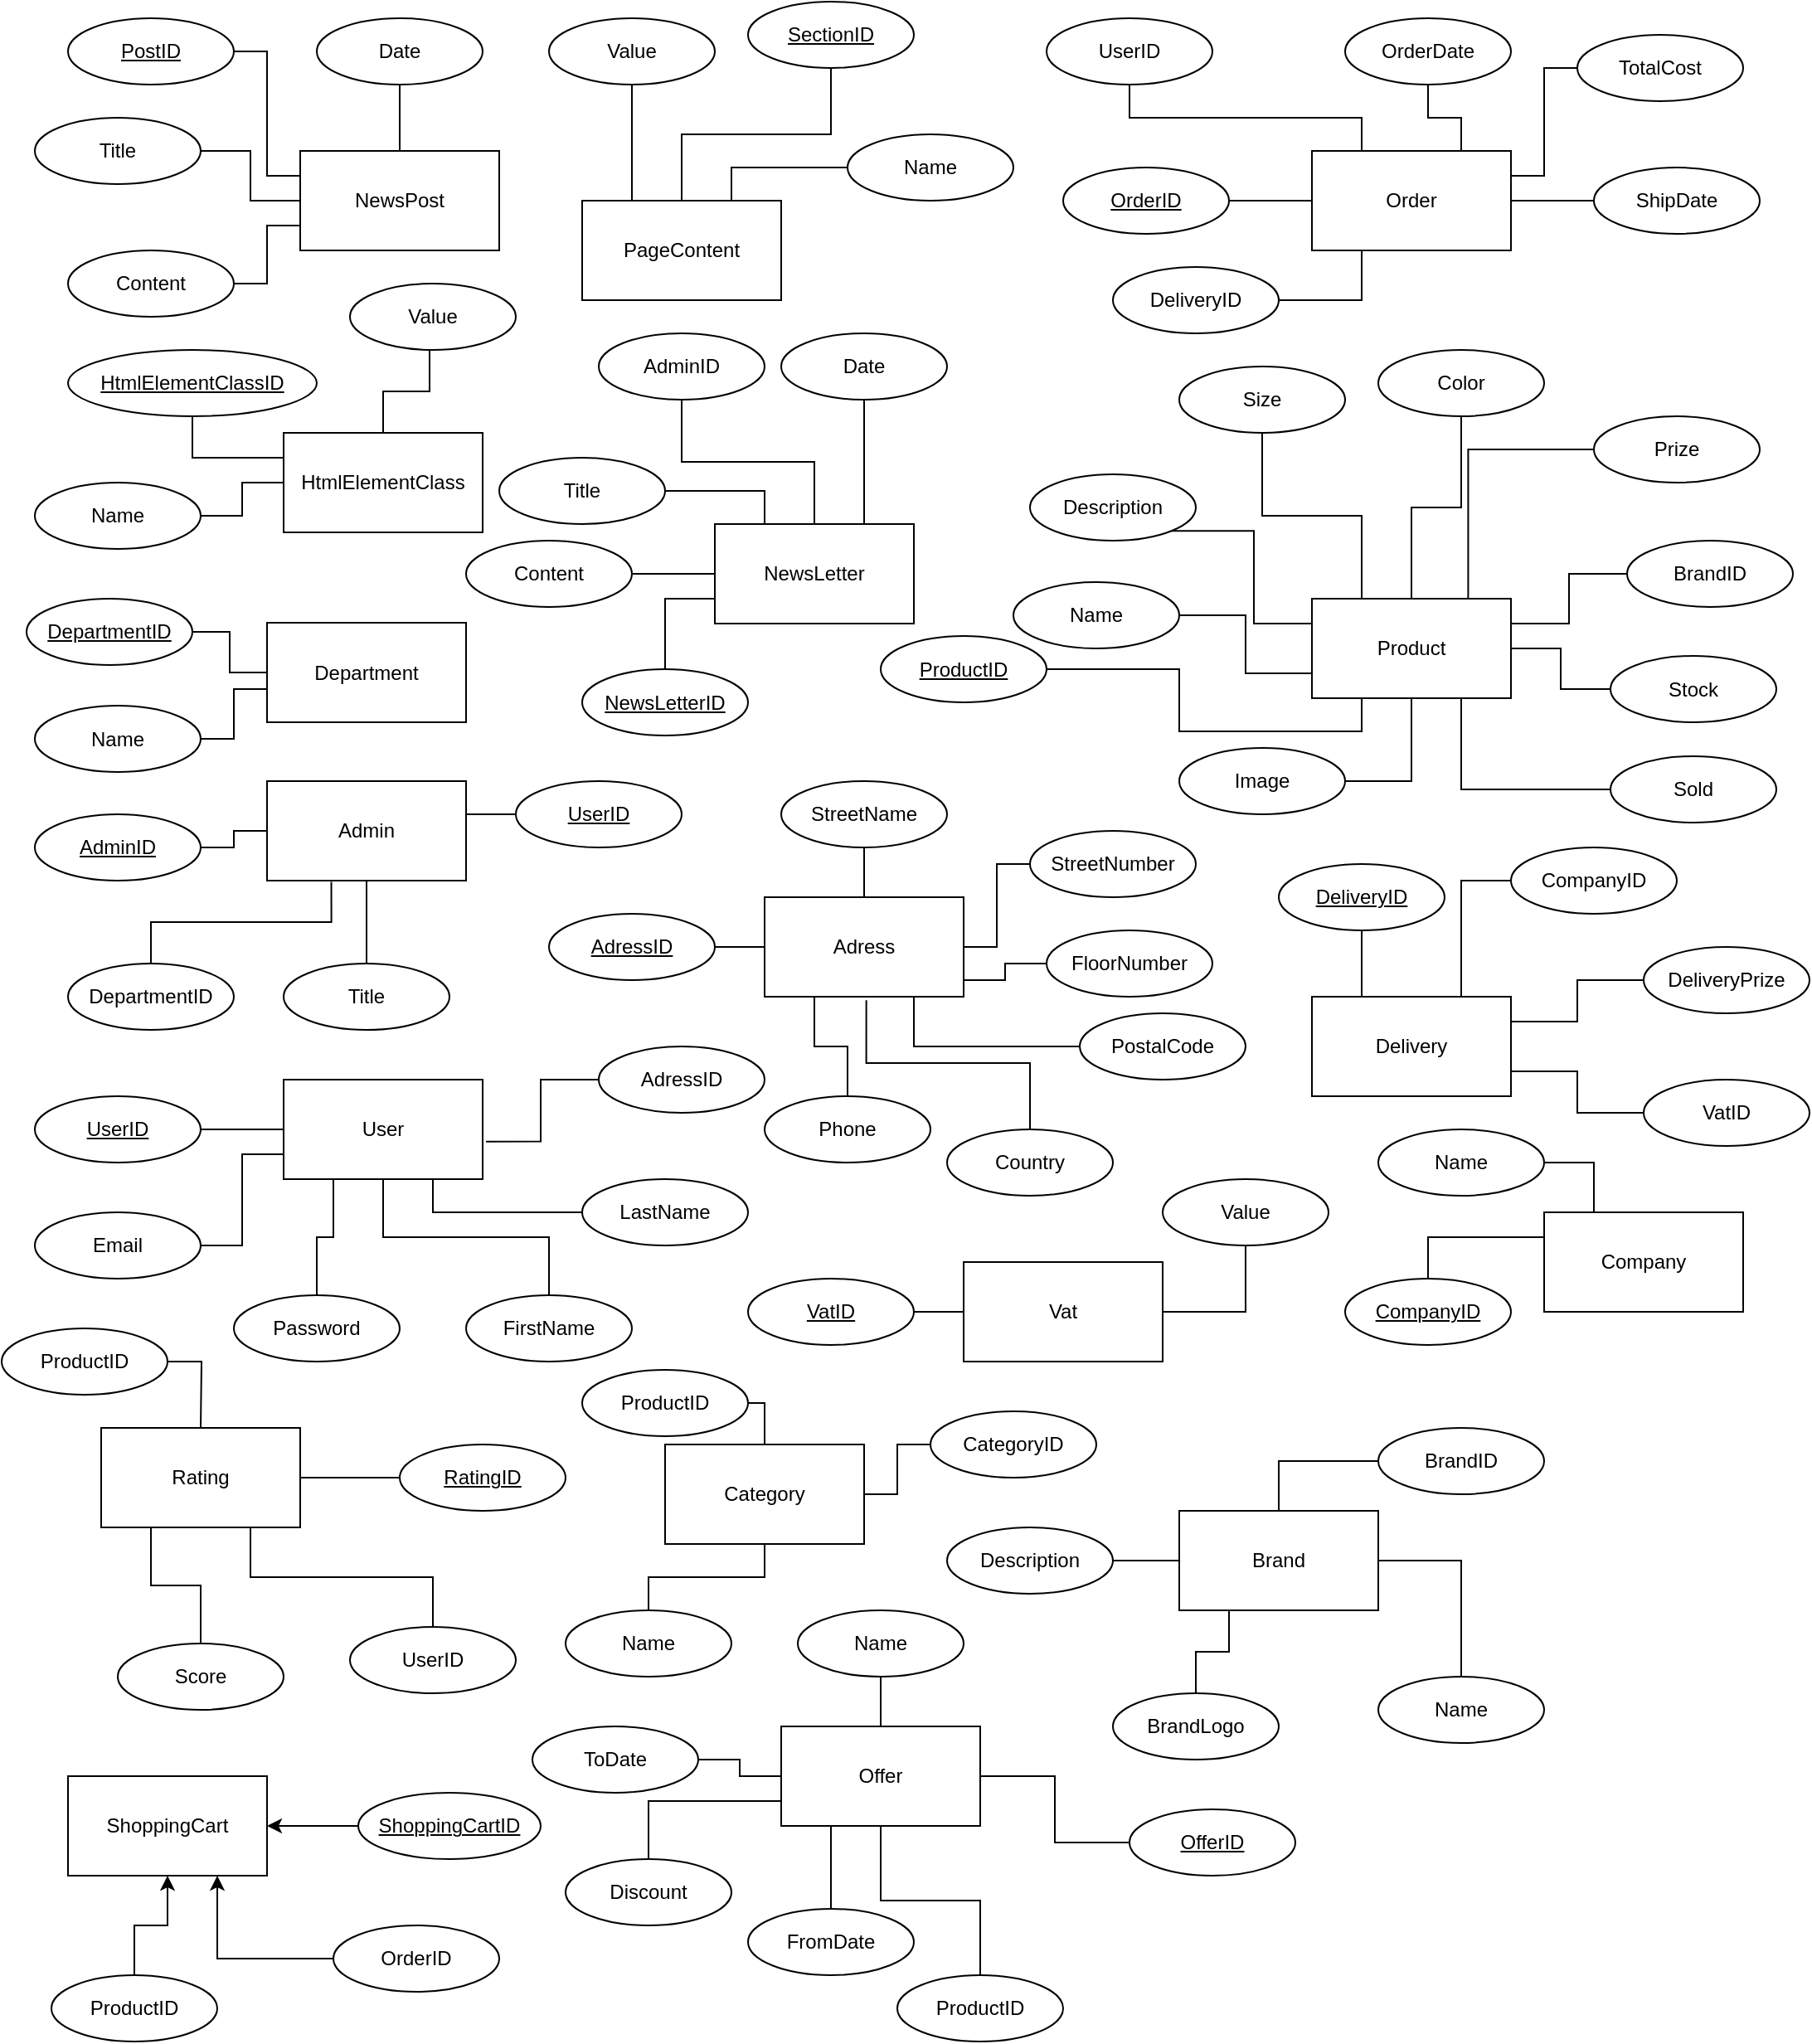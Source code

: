<mxfile version="10.6.3" type="device"><diagram name="Page-1" id="ad52d381-51e7-2e0d-a935-2d0ddd2fd229"><mxGraphModel dx="1382" dy="764" grid="1" gridSize="10" guides="1" tooltips="1" connect="1" arrows="1" fold="1" page="1" pageScale="1" pageWidth="1100" pageHeight="850" background="#ffffff" math="0" shadow="0"><root><mxCell id="0"/><mxCell id="1" parent="0"/><mxCell id="hIl49V9vWvFDDLdr_Rx5-8" style="edgeStyle=orthogonalEdgeStyle;rounded=0;orthogonalLoop=1;jettySize=auto;html=1;exitX=0;exitY=0.75;exitDx=0;exitDy=0;entryX=1;entryY=0.5;entryDx=0;entryDy=0;endArrow=none;endFill=0;" parent="1" source="hIl49V9vWvFDDLdr_Rx5-1" target="hIl49V9vWvFDDLdr_Rx5-4" edge="1"><mxGeometry relative="1" as="geometry"/></mxCell><mxCell id="hIl49V9vWvFDDLdr_Rx5-9" style="edgeStyle=orthogonalEdgeStyle;rounded=0;orthogonalLoop=1;jettySize=auto;html=1;exitX=0;exitY=0.5;exitDx=0;exitDy=0;entryX=1;entryY=0.5;entryDx=0;entryDy=0;endArrow=none;endFill=0;" parent="1" source="hIl49V9vWvFDDLdr_Rx5-1" target="hIl49V9vWvFDDLdr_Rx5-3" edge="1"><mxGeometry relative="1" as="geometry"/></mxCell><mxCell id="hIl49V9vWvFDDLdr_Rx5-10" style="edgeStyle=orthogonalEdgeStyle;rounded=0;orthogonalLoop=1;jettySize=auto;html=1;exitX=0;exitY=0.25;exitDx=0;exitDy=0;entryX=1;entryY=0.5;entryDx=0;entryDy=0;endArrow=none;endFill=0;" parent="1" source="hIl49V9vWvFDDLdr_Rx5-1" target="hIl49V9vWvFDDLdr_Rx5-2" edge="1"><mxGeometry relative="1" as="geometry"/></mxCell><mxCell id="hIl49V9vWvFDDLdr_Rx5-11" style="edgeStyle=orthogonalEdgeStyle;rounded=0;orthogonalLoop=1;jettySize=auto;html=1;exitX=0.5;exitY=0;exitDx=0;exitDy=0;entryX=0.5;entryY=1;entryDx=0;entryDy=0;endArrow=none;endFill=0;" parent="1" source="hIl49V9vWvFDDLdr_Rx5-1" target="hIl49V9vWvFDDLdr_Rx5-5" edge="1"><mxGeometry relative="1" as="geometry"/></mxCell><UserObject label="NewsPost" treeRoot="1" id="hIl49V9vWvFDDLdr_Rx5-1"><mxCell style="whiteSpace=wrap;html=1;align=center;treeFolding=1;container=1;recursiveResize=0;" parent="1" vertex="1"><mxGeometry x="180" y="110" width="120" height="60" as="geometry"/></mxCell></UserObject><mxCell id="hIl49V9vWvFDDLdr_Rx5-2" value="&lt;u&gt;PostID&lt;/u&gt;" style="ellipse;whiteSpace=wrap;html=1;align=center;container=1;recursiveResize=0;treeFolding=1;" parent="1" vertex="1"><mxGeometry x="40" y="30" width="100" height="40" as="geometry"/></mxCell><mxCell id="hIl49V9vWvFDDLdr_Rx5-3" value="Title" style="ellipse;whiteSpace=wrap;html=1;align=center;container=1;recursiveResize=0;treeFolding=1;" parent="1" vertex="1"><mxGeometry x="20" y="90" width="100" height="40" as="geometry"/></mxCell><mxCell id="hIl49V9vWvFDDLdr_Rx5-4" value="Content" style="ellipse;whiteSpace=wrap;html=1;align=center;container=1;recursiveResize=0;treeFolding=1;" parent="1" vertex="1"><mxGeometry x="40" y="170" width="100" height="40" as="geometry"/></mxCell><mxCell id="hIl49V9vWvFDDLdr_Rx5-5" value="Date" style="ellipse;whiteSpace=wrap;html=1;align=center;container=1;recursiveResize=0;treeFolding=1;" parent="1" vertex="1"><mxGeometry x="190" y="30" width="100" height="40" as="geometry"/></mxCell><mxCell id="hIl49V9vWvFDDLdr_Rx5-16" style="edgeStyle=orthogonalEdgeStyle;rounded=0;orthogonalLoop=1;jettySize=auto;html=1;exitX=0.25;exitY=0;exitDx=0;exitDy=0;entryX=0.5;entryY=1;entryDx=0;entryDy=0;endArrow=none;endFill=0;" parent="1" source="hIl49V9vWvFDDLdr_Rx5-12" target="hIl49V9vWvFDDLdr_Rx5-15" edge="1"><mxGeometry relative="1" as="geometry"/></mxCell><mxCell id="hIl49V9vWvFDDLdr_Rx5-17" style="edgeStyle=orthogonalEdgeStyle;rounded=0;orthogonalLoop=1;jettySize=auto;html=1;exitX=0.5;exitY=0;exitDx=0;exitDy=0;entryX=0.5;entryY=1;entryDx=0;entryDy=0;endArrow=none;endFill=0;" parent="1" source="hIl49V9vWvFDDLdr_Rx5-12" target="hIl49V9vWvFDDLdr_Rx5-13" edge="1"><mxGeometry relative="1" as="geometry"/></mxCell><mxCell id="hIl49V9vWvFDDLdr_Rx5-18" style="edgeStyle=orthogonalEdgeStyle;rounded=0;orthogonalLoop=1;jettySize=auto;html=1;exitX=0.75;exitY=0;exitDx=0;exitDy=0;entryX=0;entryY=0.5;entryDx=0;entryDy=0;endArrow=none;endFill=0;" parent="1" source="hIl49V9vWvFDDLdr_Rx5-12" target="hIl49V9vWvFDDLdr_Rx5-14" edge="1"><mxGeometry relative="1" as="geometry"/></mxCell><UserObject label="PageContent" treeRoot="1" id="hIl49V9vWvFDDLdr_Rx5-12"><mxCell style="whiteSpace=wrap;html=1;align=center;treeFolding=1;container=1;recursiveResize=0;" parent="1" vertex="1"><mxGeometry x="350" y="140" width="120" height="60" as="geometry"/></mxCell></UserObject><mxCell id="hIl49V9vWvFDDLdr_Rx5-13" value="&lt;u&gt;SectionID&lt;/u&gt;" style="ellipse;whiteSpace=wrap;html=1;align=center;container=1;recursiveResize=0;treeFolding=1;" parent="1" vertex="1"><mxGeometry x="450" y="20" width="100" height="40" as="geometry"/></mxCell><mxCell id="hIl49V9vWvFDDLdr_Rx5-14" value="Name" style="ellipse;whiteSpace=wrap;html=1;align=center;container=1;recursiveResize=0;treeFolding=1;" parent="1" vertex="1"><mxGeometry x="510" y="100" width="100" height="40" as="geometry"/></mxCell><mxCell id="hIl49V9vWvFDDLdr_Rx5-15" value="Value" style="ellipse;whiteSpace=wrap;html=1;align=center;container=1;recursiveResize=0;treeFolding=1;" parent="1" vertex="1"><mxGeometry x="330" y="30" width="100" height="40" as="geometry"/></mxCell><mxCell id="hIl49V9vWvFDDLdr_Rx5-23" style="edgeStyle=orthogonalEdgeStyle;rounded=0;orthogonalLoop=1;jettySize=auto;html=1;exitX=0;exitY=0.5;exitDx=0;exitDy=0;entryX=1;entryY=0.5;entryDx=0;entryDy=0;endArrow=none;endFill=0;" parent="1" source="hIl49V9vWvFDDLdr_Rx5-19" target="hIl49V9vWvFDDLdr_Rx5-21" edge="1"><mxGeometry relative="1" as="geometry"/></mxCell><mxCell id="hIl49V9vWvFDDLdr_Rx5-24" style="edgeStyle=orthogonalEdgeStyle;rounded=0;orthogonalLoop=1;jettySize=auto;html=1;exitX=0;exitY=0.25;exitDx=0;exitDy=0;entryX=0.5;entryY=1;entryDx=0;entryDy=0;endArrow=none;endFill=0;" parent="1" source="hIl49V9vWvFDDLdr_Rx5-19" target="hIl49V9vWvFDDLdr_Rx5-20" edge="1"><mxGeometry relative="1" as="geometry"/></mxCell><mxCell id="hIl49V9vWvFDDLdr_Rx5-25" style="edgeStyle=orthogonalEdgeStyle;rounded=0;orthogonalLoop=1;jettySize=auto;html=1;exitX=0.5;exitY=0;exitDx=0;exitDy=0;entryX=0.48;entryY=0.984;entryDx=0;entryDy=0;entryPerimeter=0;endArrow=none;endFill=0;" parent="1" source="hIl49V9vWvFDDLdr_Rx5-19" target="hIl49V9vWvFDDLdr_Rx5-22" edge="1"><mxGeometry relative="1" as="geometry"/></mxCell><UserObject label="HtmlElementClass" treeRoot="1" id="hIl49V9vWvFDDLdr_Rx5-19"><mxCell style="whiteSpace=wrap;html=1;align=center;treeFolding=1;container=1;recursiveResize=0;" parent="1" vertex="1"><mxGeometry x="170" y="280" width="120" height="60" as="geometry"/></mxCell></UserObject><mxCell id="hIl49V9vWvFDDLdr_Rx5-20" value="&lt;u&gt;HtmlElementClassID&lt;/u&gt;" style="ellipse;whiteSpace=wrap;html=1;align=center;container=1;recursiveResize=0;treeFolding=1;" parent="1" vertex="1"><mxGeometry x="40" y="230" width="150" height="40" as="geometry"/></mxCell><mxCell id="hIl49V9vWvFDDLdr_Rx5-21" value="Name" style="ellipse;whiteSpace=wrap;html=1;align=center;container=1;recursiveResize=0;treeFolding=1;" parent="1" vertex="1"><mxGeometry x="20" y="310" width="100" height="40" as="geometry"/></mxCell><mxCell id="hIl49V9vWvFDDLdr_Rx5-22" value="Value" style="ellipse;whiteSpace=wrap;html=1;align=center;container=1;recursiveResize=0;treeFolding=1;" parent="1" vertex="1"><mxGeometry x="210" y="190" width="100" height="40" as="geometry"/></mxCell><mxCell id="hIl49V9vWvFDDLdr_Rx5-37" style="edgeStyle=orthogonalEdgeStyle;rounded=0;orthogonalLoop=1;jettySize=auto;html=1;exitX=0.5;exitY=0;exitDx=0;exitDy=0;entryX=0;entryY=0.75;entryDx=0;entryDy=0;endArrow=none;endFill=0;" parent="1" source="hIl49V9vWvFDDLdr_Rx5-26" target="hIl49V9vWvFDDLdr_Rx5-27" edge="1"><mxGeometry relative="1" as="geometry"/></mxCell><mxCell id="hIl49V9vWvFDDLdr_Rx5-26" value="&lt;u&gt;NewsLetterID&lt;/u&gt;" style="ellipse;whiteSpace=wrap;html=1;align=center;container=1;recursiveResize=0;treeFolding=1;" parent="1" vertex="1"><mxGeometry x="350" y="422.5" width="100" height="40" as="geometry"/></mxCell><UserObject label="NewsLetter" treeRoot="1" id="hIl49V9vWvFDDLdr_Rx5-27"><mxCell style="whiteSpace=wrap;html=1;align=center;treeFolding=1;container=1;recursiveResize=0;" parent="1" vertex="1"><mxGeometry x="430" y="335" width="120" height="60" as="geometry"/></mxCell></UserObject><mxCell id="hIl49V9vWvFDDLdr_Rx5-36" style="edgeStyle=orthogonalEdgeStyle;rounded=0;orthogonalLoop=1;jettySize=auto;html=1;exitX=1;exitY=0.5;exitDx=0;exitDy=0;entryX=0;entryY=0.5;entryDx=0;entryDy=0;endArrow=none;endFill=0;" parent="1" source="hIl49V9vWvFDDLdr_Rx5-29" target="hIl49V9vWvFDDLdr_Rx5-27" edge="1"><mxGeometry relative="1" as="geometry"/></mxCell><mxCell id="hIl49V9vWvFDDLdr_Rx5-29" value="Content" style="ellipse;whiteSpace=wrap;html=1;align=center;container=1;recursiveResize=0;treeFolding=1;" parent="1" vertex="1"><mxGeometry x="280" y="345" width="100" height="40" as="geometry"/></mxCell><mxCell id="hIl49V9vWvFDDLdr_Rx5-32" style="edgeStyle=orthogonalEdgeStyle;rounded=0;orthogonalLoop=1;jettySize=auto;html=1;exitX=0.5;exitY=1;exitDx=0;exitDy=0;entryX=0.75;entryY=0;entryDx=0;entryDy=0;endArrow=none;endFill=0;" parent="1" source="hIl49V9vWvFDDLdr_Rx5-30" target="hIl49V9vWvFDDLdr_Rx5-27" edge="1"><mxGeometry relative="1" as="geometry"/></mxCell><mxCell id="hIl49V9vWvFDDLdr_Rx5-30" value="Date" style="ellipse;whiteSpace=wrap;html=1;align=center;container=1;recursiveResize=0;treeFolding=1;" parent="1" vertex="1"><mxGeometry x="470" y="220" width="100" height="40" as="geometry"/></mxCell><mxCell id="hIl49V9vWvFDDLdr_Rx5-33" style="edgeStyle=orthogonalEdgeStyle;rounded=0;orthogonalLoop=1;jettySize=auto;html=1;exitX=0.5;exitY=1;exitDx=0;exitDy=0;entryX=0.5;entryY=0;entryDx=0;entryDy=0;endArrow=none;endFill=0;" parent="1" source="hIl49V9vWvFDDLdr_Rx5-31" target="hIl49V9vWvFDDLdr_Rx5-27" edge="1"><mxGeometry relative="1" as="geometry"/></mxCell><mxCell id="hIl49V9vWvFDDLdr_Rx5-31" value="AdminID" style="ellipse;whiteSpace=wrap;html=1;align=center;container=1;recursiveResize=0;treeFolding=1;" parent="1" vertex="1"><mxGeometry x="360" y="220" width="100" height="40" as="geometry"/></mxCell><mxCell id="hIl49V9vWvFDDLdr_Rx5-35" style="edgeStyle=orthogonalEdgeStyle;rounded=0;orthogonalLoop=1;jettySize=auto;html=1;exitX=1;exitY=0.5;exitDx=0;exitDy=0;entryX=0.25;entryY=0;entryDx=0;entryDy=0;endArrow=none;endFill=0;" parent="1" source="hIl49V9vWvFDDLdr_Rx5-28" target="hIl49V9vWvFDDLdr_Rx5-27" edge="1"><mxGeometry relative="1" as="geometry"/></mxCell><mxCell id="hIl49V9vWvFDDLdr_Rx5-28" value="Title" style="ellipse;whiteSpace=wrap;html=1;align=center;container=1;recursiveResize=0;treeFolding=1;" parent="1" vertex="1"><mxGeometry x="300" y="295" width="100" height="40" as="geometry"/></mxCell><UserObject label="Department" treeRoot="1" id="hIl49V9vWvFDDLdr_Rx5-38"><mxCell style="whiteSpace=wrap;html=1;align=center;treeFolding=1;container=1;recursiveResize=0;" parent="1" vertex="1"><mxGeometry x="160" y="394.5" width="120" height="60" as="geometry"/></mxCell></UserObject><mxCell id="hIl49V9vWvFDDLdr_Rx5-41" style="edgeStyle=orthogonalEdgeStyle;rounded=0;orthogonalLoop=1;jettySize=auto;html=1;exitX=1;exitY=0.5;exitDx=0;exitDy=0;entryX=0;entryY=0.5;entryDx=0;entryDy=0;endArrow=none;endFill=0;" parent="1" source="hIl49V9vWvFDDLdr_Rx5-39" target="hIl49V9vWvFDDLdr_Rx5-38" edge="1"><mxGeometry relative="1" as="geometry"/></mxCell><mxCell id="hIl49V9vWvFDDLdr_Rx5-39" value="&lt;u&gt;DepartmentID&lt;/u&gt;" style="ellipse;whiteSpace=wrap;html=1;align=center;container=1;recursiveResize=0;treeFolding=1;" parent="1" vertex="1"><mxGeometry x="15" y="380" width="100" height="40" as="geometry"/></mxCell><mxCell id="hIl49V9vWvFDDLdr_Rx5-44" style="edgeStyle=orthogonalEdgeStyle;rounded=0;orthogonalLoop=1;jettySize=auto;html=1;exitX=1;exitY=0.5;exitDx=0;exitDy=0;entryX=0;entryY=0.667;entryDx=0;entryDy=0;entryPerimeter=0;endArrow=none;endFill=0;" parent="1" source="hIl49V9vWvFDDLdr_Rx5-40" target="hIl49V9vWvFDDLdr_Rx5-38" edge="1"><mxGeometry relative="1" as="geometry"/></mxCell><mxCell id="hIl49V9vWvFDDLdr_Rx5-40" value="Name" style="ellipse;whiteSpace=wrap;html=1;align=center;container=1;recursiveResize=0;treeFolding=1;" parent="1" vertex="1"><mxGeometry x="20" y="444.5" width="100" height="40" as="geometry"/></mxCell><UserObject label="Admin" treeRoot="1" id="hIl49V9vWvFDDLdr_Rx5-45"><mxCell style="whiteSpace=wrap;html=1;align=center;treeFolding=1;container=1;recursiveResize=0;" parent="1" vertex="1"><mxGeometry x="160" y="490" width="120" height="60" as="geometry"/></mxCell></UserObject><mxCell id="hIl49V9vWvFDDLdr_Rx5-50" style="edgeStyle=orthogonalEdgeStyle;rounded=0;orthogonalLoop=1;jettySize=auto;html=1;exitX=1;exitY=0.5;exitDx=0;exitDy=0;entryX=0;entryY=0.5;entryDx=0;entryDy=0;endArrow=none;endFill=0;" parent="1" source="hIl49V9vWvFDDLdr_Rx5-46" target="hIl49V9vWvFDDLdr_Rx5-45" edge="1"><mxGeometry relative="1" as="geometry"/></mxCell><mxCell id="hIl49V9vWvFDDLdr_Rx5-46" value="&lt;u&gt;AdminID&lt;/u&gt;" style="ellipse;whiteSpace=wrap;html=1;align=center;container=1;recursiveResize=0;treeFolding=1;" parent="1" vertex="1"><mxGeometry x="20" y="510" width="100" height="40" as="geometry"/></mxCell><mxCell id="hIl49V9vWvFDDLdr_Rx5-51" style="edgeStyle=orthogonalEdgeStyle;rounded=0;orthogonalLoop=1;jettySize=auto;html=1;exitX=0.5;exitY=0;exitDx=0;exitDy=0;entryX=0.323;entryY=1.013;entryDx=0;entryDy=0;entryPerimeter=0;endArrow=none;endFill=0;" parent="1" source="hIl49V9vWvFDDLdr_Rx5-47" target="hIl49V9vWvFDDLdr_Rx5-45" edge="1"><mxGeometry relative="1" as="geometry"/></mxCell><mxCell id="hIl49V9vWvFDDLdr_Rx5-47" value="DepartmentID" style="ellipse;whiteSpace=wrap;html=1;align=center;container=1;recursiveResize=0;treeFolding=1;" parent="1" vertex="1"><mxGeometry x="40" y="600" width="100" height="40" as="geometry"/></mxCell><mxCell id="hIl49V9vWvFDDLdr_Rx5-52" style="edgeStyle=orthogonalEdgeStyle;rounded=0;orthogonalLoop=1;jettySize=auto;html=1;exitX=0.5;exitY=0;exitDx=0;exitDy=0;entryX=0.5;entryY=1;entryDx=0;entryDy=0;endArrow=none;endFill=0;" parent="1" source="hIl49V9vWvFDDLdr_Rx5-48" target="hIl49V9vWvFDDLdr_Rx5-45" edge="1"><mxGeometry relative="1" as="geometry"/></mxCell><mxCell id="hIl49V9vWvFDDLdr_Rx5-48" value="Title" style="ellipse;whiteSpace=wrap;html=1;align=center;container=1;recursiveResize=0;treeFolding=1;" parent="1" vertex="1"><mxGeometry x="170" y="600" width="100" height="40" as="geometry"/></mxCell><mxCell id="hIl49V9vWvFDDLdr_Rx5-53" style="edgeStyle=orthogonalEdgeStyle;rounded=0;orthogonalLoop=1;jettySize=auto;html=1;exitX=0;exitY=0.5;exitDx=0;exitDy=0;entryX=1;entryY=0.5;entryDx=0;entryDy=0;endArrow=none;endFill=0;" parent="1" source="hIl49V9vWvFDDLdr_Rx5-49" target="hIl49V9vWvFDDLdr_Rx5-45" edge="1"><mxGeometry relative="1" as="geometry"/></mxCell><mxCell id="hIl49V9vWvFDDLdr_Rx5-49" value="&lt;u&gt;UserID&lt;/u&gt;" style="ellipse;whiteSpace=wrap;html=1;align=center;container=1;recursiveResize=0;treeFolding=1;" parent="1" vertex="1"><mxGeometry x="310" y="490" width="100" height="40" as="geometry"/></mxCell><UserObject label="User" treeRoot="1" id="hIl49V9vWvFDDLdr_Rx5-54"><mxCell style="whiteSpace=wrap;html=1;align=center;treeFolding=1;container=1;recursiveResize=0;" parent="1" vertex="1"><mxGeometry x="170" y="670" width="120" height="60" as="geometry"/></mxCell></UserObject><mxCell id="hIl49V9vWvFDDLdr_Rx5-62" style="edgeStyle=orthogonalEdgeStyle;rounded=0;orthogonalLoop=1;jettySize=auto;html=1;exitX=1;exitY=0.5;exitDx=0;exitDy=0;endArrow=none;endFill=0;" parent="1" source="hIl49V9vWvFDDLdr_Rx5-55" target="hIl49V9vWvFDDLdr_Rx5-54" edge="1"><mxGeometry relative="1" as="geometry"/></mxCell><mxCell id="hIl49V9vWvFDDLdr_Rx5-55" value="&lt;u&gt;UserID&lt;/u&gt;" style="ellipse;whiteSpace=wrap;html=1;align=center;container=1;recursiveResize=0;treeFolding=1;" parent="1" vertex="1"><mxGeometry x="20" y="680" width="100" height="40" as="geometry"/></mxCell><mxCell id="hIl49V9vWvFDDLdr_Rx5-63" style="edgeStyle=orthogonalEdgeStyle;rounded=0;orthogonalLoop=1;jettySize=auto;html=1;exitX=1;exitY=0.5;exitDx=0;exitDy=0;endArrow=none;endFill=0;entryX=0;entryY=0.75;entryDx=0;entryDy=0;" parent="1" source="hIl49V9vWvFDDLdr_Rx5-56" target="hIl49V9vWvFDDLdr_Rx5-54" edge="1"><mxGeometry relative="1" as="geometry"/></mxCell><mxCell id="hIl49V9vWvFDDLdr_Rx5-56" value="Email" style="ellipse;whiteSpace=wrap;html=1;align=center;container=1;recursiveResize=0;treeFolding=1;" parent="1" vertex="1"><mxGeometry x="20" y="750" width="100" height="40" as="geometry"/></mxCell><mxCell id="hIl49V9vWvFDDLdr_Rx5-64" style="edgeStyle=orthogonalEdgeStyle;rounded=0;orthogonalLoop=1;jettySize=auto;html=1;exitX=0.5;exitY=0;exitDx=0;exitDy=0;endArrow=none;endFill=0;entryX=0.25;entryY=1;entryDx=0;entryDy=0;" parent="1" source="hIl49V9vWvFDDLdr_Rx5-57" target="hIl49V9vWvFDDLdr_Rx5-54" edge="1"><mxGeometry relative="1" as="geometry"/></mxCell><mxCell id="hIl49V9vWvFDDLdr_Rx5-57" value="Password" style="ellipse;whiteSpace=wrap;html=1;align=center;container=1;recursiveResize=0;treeFolding=1;" parent="1" vertex="1"><mxGeometry x="140" y="800" width="100" height="40" as="geometry"/></mxCell><mxCell id="hIl49V9vWvFDDLdr_Rx5-65" style="edgeStyle=orthogonalEdgeStyle;rounded=0;orthogonalLoop=1;jettySize=auto;html=1;exitX=0.5;exitY=0;exitDx=0;exitDy=0;entryX=0.5;entryY=1;entryDx=0;entryDy=0;endArrow=none;endFill=0;" parent="1" source="hIl49V9vWvFDDLdr_Rx5-58" target="hIl49V9vWvFDDLdr_Rx5-54" edge="1"><mxGeometry relative="1" as="geometry"/></mxCell><mxCell id="hIl49V9vWvFDDLdr_Rx5-58" value="FirstName" style="ellipse;whiteSpace=wrap;html=1;align=center;container=1;recursiveResize=0;treeFolding=1;" parent="1" vertex="1"><mxGeometry x="280" y="800" width="100" height="40" as="geometry"/></mxCell><mxCell id="hIl49V9vWvFDDLdr_Rx5-67" style="edgeStyle=orthogonalEdgeStyle;rounded=0;orthogonalLoop=1;jettySize=auto;html=1;exitX=0;exitY=0.5;exitDx=0;exitDy=0;entryX=0.75;entryY=1;entryDx=0;entryDy=0;endArrow=none;endFill=0;" parent="1" source="hIl49V9vWvFDDLdr_Rx5-59" target="hIl49V9vWvFDDLdr_Rx5-54" edge="1"><mxGeometry relative="1" as="geometry"/></mxCell><mxCell id="hIl49V9vWvFDDLdr_Rx5-59" value="LastName" style="ellipse;whiteSpace=wrap;html=1;align=center;container=1;recursiveResize=0;treeFolding=1;" parent="1" vertex="1"><mxGeometry x="350" y="730" width="100" height="40" as="geometry"/></mxCell><mxCell id="hIl49V9vWvFDDLdr_Rx5-68" style="edgeStyle=orthogonalEdgeStyle;rounded=0;orthogonalLoop=1;jettySize=auto;html=1;exitX=0;exitY=0.5;exitDx=0;exitDy=0;entryX=1.017;entryY=0.622;entryDx=0;entryDy=0;entryPerimeter=0;endArrow=none;endFill=0;" parent="1" source="hIl49V9vWvFDDLdr_Rx5-60" target="hIl49V9vWvFDDLdr_Rx5-54" edge="1"><mxGeometry relative="1" as="geometry"/></mxCell><mxCell id="hIl49V9vWvFDDLdr_Rx5-60" value="AdressID" style="ellipse;whiteSpace=wrap;html=1;align=center;container=1;recursiveResize=0;treeFolding=1;" parent="1" vertex="1"><mxGeometry x="360" y="650" width="100" height="40" as="geometry"/></mxCell><UserObject label="Adress" treeRoot="1" id="hIl49V9vWvFDDLdr_Rx5-69"><mxCell style="whiteSpace=wrap;html=1;align=center;treeFolding=1;container=1;recursiveResize=0;" parent="1" vertex="1"><mxGeometry x="460" y="560" width="120" height="60" as="geometry"/></mxCell></UserObject><mxCell id="hIl49V9vWvFDDLdr_Rx5-77" style="edgeStyle=orthogonalEdgeStyle;rounded=0;orthogonalLoop=1;jettySize=auto;html=1;exitX=1;exitY=0.5;exitDx=0;exitDy=0;entryX=0;entryY=0.5;entryDx=0;entryDy=0;endArrow=none;endFill=0;" parent="1" source="hIl49V9vWvFDDLdr_Rx5-70" target="hIl49V9vWvFDDLdr_Rx5-69" edge="1"><mxGeometry relative="1" as="geometry"/></mxCell><mxCell id="hIl49V9vWvFDDLdr_Rx5-70" value="&lt;u&gt;AdressID&lt;/u&gt;" style="ellipse;whiteSpace=wrap;html=1;align=center;container=1;recursiveResize=0;treeFolding=1;" parent="1" vertex="1"><mxGeometry x="330" y="570" width="100" height="40" as="geometry"/></mxCell><mxCell id="hIl49V9vWvFDDLdr_Rx5-79" style="edgeStyle=orthogonalEdgeStyle;rounded=0;orthogonalLoop=1;jettySize=auto;html=1;exitX=0.5;exitY=0;exitDx=0;exitDy=0;entryX=0.25;entryY=1;entryDx=0;entryDy=0;endArrow=none;endFill=0;" parent="1" source="hIl49V9vWvFDDLdr_Rx5-71" target="hIl49V9vWvFDDLdr_Rx5-69" edge="1"><mxGeometry relative="1" as="geometry"/></mxCell><mxCell id="hIl49V9vWvFDDLdr_Rx5-71" value="Phone" style="ellipse;whiteSpace=wrap;html=1;align=center;container=1;recursiveResize=0;treeFolding=1;" parent="1" vertex="1"><mxGeometry x="460" y="680" width="100" height="40" as="geometry"/></mxCell><mxCell id="hIl49V9vWvFDDLdr_Rx5-78" style="edgeStyle=orthogonalEdgeStyle;rounded=0;orthogonalLoop=1;jettySize=auto;html=1;exitX=0.5;exitY=1;exitDx=0;exitDy=0;entryX=0.5;entryY=0;entryDx=0;entryDy=0;endArrow=none;endFill=0;" parent="1" source="hIl49V9vWvFDDLdr_Rx5-72" target="hIl49V9vWvFDDLdr_Rx5-69" edge="1"><mxGeometry relative="1" as="geometry"/></mxCell><mxCell id="hIl49V9vWvFDDLdr_Rx5-72" value="StreetName" style="ellipse;whiteSpace=wrap;html=1;align=center;container=1;recursiveResize=0;treeFolding=1;" parent="1" vertex="1"><mxGeometry x="470" y="490" width="100" height="40" as="geometry"/></mxCell><mxCell id="hIl49V9vWvFDDLdr_Rx5-83" style="edgeStyle=orthogonalEdgeStyle;rounded=0;orthogonalLoop=1;jettySize=auto;html=1;exitX=0;exitY=0.5;exitDx=0;exitDy=0;entryX=1;entryY=0.5;entryDx=0;entryDy=0;endArrow=none;endFill=0;" parent="1" source="hIl49V9vWvFDDLdr_Rx5-73" target="hIl49V9vWvFDDLdr_Rx5-69" edge="1"><mxGeometry relative="1" as="geometry"/></mxCell><mxCell id="hIl49V9vWvFDDLdr_Rx5-73" value="StreetNumber" style="ellipse;whiteSpace=wrap;html=1;align=center;container=1;recursiveResize=0;treeFolding=1;" parent="1" vertex="1"><mxGeometry x="620" y="520" width="100" height="40" as="geometry"/></mxCell><mxCell id="hIl49V9vWvFDDLdr_Rx5-82" style="edgeStyle=orthogonalEdgeStyle;rounded=0;orthogonalLoop=1;jettySize=auto;html=1;exitX=0;exitY=0.5;exitDx=0;exitDy=0;entryX=1;entryY=0.833;entryDx=0;entryDy=0;entryPerimeter=0;endArrow=none;endFill=0;" parent="1" source="hIl49V9vWvFDDLdr_Rx5-74" target="hIl49V9vWvFDDLdr_Rx5-69" edge="1"><mxGeometry relative="1" as="geometry"/></mxCell><mxCell id="hIl49V9vWvFDDLdr_Rx5-74" value="FloorNumber" style="ellipse;whiteSpace=wrap;html=1;align=center;container=1;recursiveResize=0;treeFolding=1;" parent="1" vertex="1"><mxGeometry x="630" y="580" width="100" height="40" as="geometry"/></mxCell><mxCell id="hIl49V9vWvFDDLdr_Rx5-81" style="edgeStyle=orthogonalEdgeStyle;rounded=0;orthogonalLoop=1;jettySize=auto;html=1;exitX=0;exitY=0.5;exitDx=0;exitDy=0;entryX=0.75;entryY=1;entryDx=0;entryDy=0;endArrow=none;endFill=0;" parent="1" source="hIl49V9vWvFDDLdr_Rx5-75" target="hIl49V9vWvFDDLdr_Rx5-69" edge="1"><mxGeometry relative="1" as="geometry"/></mxCell><mxCell id="hIl49V9vWvFDDLdr_Rx5-75" value="PostalCode" style="ellipse;whiteSpace=wrap;html=1;align=center;container=1;recursiveResize=0;treeFolding=1;" parent="1" vertex="1"><mxGeometry x="650" y="630" width="100" height="40" as="geometry"/></mxCell><mxCell id="hIl49V9vWvFDDLdr_Rx5-80" style="edgeStyle=orthogonalEdgeStyle;rounded=0;orthogonalLoop=1;jettySize=auto;html=1;exitX=0.5;exitY=0;exitDx=0;exitDy=0;entryX=0.511;entryY=1.035;entryDx=0;entryDy=0;entryPerimeter=0;endArrow=none;endFill=0;" parent="1" source="hIl49V9vWvFDDLdr_Rx5-76" target="hIl49V9vWvFDDLdr_Rx5-69" edge="1"><mxGeometry relative="1" as="geometry"/></mxCell><mxCell id="hIl49V9vWvFDDLdr_Rx5-76" value="Country" style="ellipse;whiteSpace=wrap;html=1;align=center;container=1;recursiveResize=0;treeFolding=1;" parent="1" vertex="1"><mxGeometry x="570" y="700" width="100" height="40" as="geometry"/></mxCell><mxCell id="hIl49V9vWvFDDLdr_Rx5-90" style="edgeStyle=orthogonalEdgeStyle;rounded=0;orthogonalLoop=1;jettySize=auto;html=1;exitX=1;exitY=0.5;exitDx=0;exitDy=0;entryX=0;entryY=0.5;entryDx=0;entryDy=0;endArrow=none;endFill=0;" parent="1" source="hIl49V9vWvFDDLdr_Rx5-84" target="hIl49V9vWvFDDLdr_Rx5-87" edge="1"><mxGeometry relative="1" as="geometry"/></mxCell><mxCell id="hIl49V9vWvFDDLdr_Rx5-91" style="edgeStyle=orthogonalEdgeStyle;rounded=0;orthogonalLoop=1;jettySize=auto;html=1;exitX=1;exitY=0.25;exitDx=0;exitDy=0;entryX=0;entryY=0.5;entryDx=0;entryDy=0;endArrow=none;endFill=0;" parent="1" source="hIl49V9vWvFDDLdr_Rx5-84" target="hIl49V9vWvFDDLdr_Rx5-88" edge="1"><mxGeometry relative="1" as="geometry"/></mxCell><mxCell id="hIl49V9vWvFDDLdr_Rx5-92" style="edgeStyle=orthogonalEdgeStyle;rounded=0;orthogonalLoop=1;jettySize=auto;html=1;exitX=0.75;exitY=0;exitDx=0;exitDy=0;entryX=0.5;entryY=1;entryDx=0;entryDy=0;endArrow=none;endFill=0;" parent="1" source="hIl49V9vWvFDDLdr_Rx5-84" target="hIl49V9vWvFDDLdr_Rx5-86" edge="1"><mxGeometry relative="1" as="geometry"/></mxCell><mxCell id="hIl49V9vWvFDDLdr_Rx5-93" style="edgeStyle=orthogonalEdgeStyle;rounded=0;orthogonalLoop=1;jettySize=auto;html=1;exitX=0.25;exitY=0;exitDx=0;exitDy=0;entryX=0.5;entryY=1;entryDx=0;entryDy=0;endArrow=none;endFill=0;" parent="1" source="hIl49V9vWvFDDLdr_Rx5-84" target="hIl49V9vWvFDDLdr_Rx5-85" edge="1"><mxGeometry relative="1" as="geometry"/></mxCell><UserObject label="Order" treeRoot="1" id="hIl49V9vWvFDDLdr_Rx5-84"><mxCell style="whiteSpace=wrap;html=1;align=center;treeFolding=1;container=1;recursiveResize=0;" parent="1" vertex="1"><mxGeometry x="790" y="110" width="120" height="60" as="geometry"/></mxCell></UserObject><mxCell id="hIl49V9vWvFDDLdr_Rx5-85" value="UserID" style="ellipse;whiteSpace=wrap;html=1;align=center;container=1;recursiveResize=0;treeFolding=1;" parent="1" vertex="1"><mxGeometry x="630" y="30" width="100" height="40" as="geometry"/></mxCell><mxCell id="hIl49V9vWvFDDLdr_Rx5-86" value="OrderDate" style="ellipse;whiteSpace=wrap;html=1;align=center;container=1;recursiveResize=0;treeFolding=1;" parent="1" vertex="1"><mxGeometry x="810" y="30" width="100" height="40" as="geometry"/></mxCell><mxCell id="hIl49V9vWvFDDLdr_Rx5-87" value="ShipDate" style="ellipse;whiteSpace=wrap;html=1;align=center;container=1;recursiveResize=0;treeFolding=1;" parent="1" vertex="1"><mxGeometry x="960" y="120" width="100" height="40" as="geometry"/></mxCell><mxCell id="hIl49V9vWvFDDLdr_Rx5-88" value="TotalCost" style="ellipse;whiteSpace=wrap;html=1;align=center;container=1;recursiveResize=0;treeFolding=1;" parent="1" vertex="1"><mxGeometry x="950" y="40" width="100" height="40" as="geometry"/></mxCell><mxCell id="hIl49V9vWvFDDLdr_Rx5-94" style="edgeStyle=orthogonalEdgeStyle;rounded=0;orthogonalLoop=1;jettySize=auto;html=1;exitX=1;exitY=0.5;exitDx=0;exitDy=0;entryX=0;entryY=0.5;entryDx=0;entryDy=0;endArrow=none;endFill=0;" parent="1" source="hIl49V9vWvFDDLdr_Rx5-89" target="hIl49V9vWvFDDLdr_Rx5-84" edge="1"><mxGeometry relative="1" as="geometry"/></mxCell><mxCell id="hIl49V9vWvFDDLdr_Rx5-89" value="&lt;u&gt;OrderID&lt;/u&gt;" style="ellipse;whiteSpace=wrap;html=1;align=center;container=1;recursiveResize=0;treeFolding=1;" parent="1" vertex="1"><mxGeometry x="640" y="120" width="100" height="40" as="geometry"/></mxCell><mxCell id="hIl49V9vWvFDDLdr_Rx5-105" style="edgeStyle=orthogonalEdgeStyle;rounded=0;orthogonalLoop=1;jettySize=auto;html=1;exitX=0.5;exitY=1;exitDx=0;exitDy=0;entryX=0.25;entryY=0;entryDx=0;entryDy=0;endArrow=none;endFill=0;" parent="1" source="hIl49V9vWvFDDLdr_Rx5-95" target="hIl49V9vWvFDDLdr_Rx5-104" edge="1"><mxGeometry relative="1" as="geometry"/></mxCell><mxCell id="hIl49V9vWvFDDLdr_Rx5-95" value="Size" style="ellipse;whiteSpace=wrap;html=1;align=center;container=1;recursiveResize=0;treeFolding=1;" parent="1" vertex="1"><mxGeometry x="710" y="240" width="100" height="40" as="geometry"/></mxCell><mxCell id="uRtfDFzsb4K9XY_K8zod-5" style="edgeStyle=orthogonalEdgeStyle;rounded=0;orthogonalLoop=1;jettySize=auto;html=1;exitX=1;exitY=1;exitDx=0;exitDy=0;endArrow=none;endFill=0;entryX=0;entryY=0.25;entryDx=0;entryDy=0;" edge="1" parent="1" source="hIl49V9vWvFDDLdr_Rx5-96" target="hIl49V9vWvFDDLdr_Rx5-104"><mxGeometry relative="1" as="geometry"><mxPoint x="720" y="330" as="targetPoint"/></mxGeometry></mxCell><mxCell id="hIl49V9vWvFDDLdr_Rx5-96" value="Description" style="ellipse;whiteSpace=wrap;html=1;align=center;container=1;recursiveResize=0;treeFolding=1;" parent="1" vertex="1"><mxGeometry x="620" y="305" width="100" height="40" as="geometry"/></mxCell><mxCell id="hIl49V9vWvFDDLdr_Rx5-111" style="edgeStyle=orthogonalEdgeStyle;rounded=0;orthogonalLoop=1;jettySize=auto;html=1;exitX=1;exitY=0.5;exitDx=0;exitDy=0;entryX=0;entryY=0.75;entryDx=0;entryDy=0;endArrow=none;endFill=0;" parent="1" source="hIl49V9vWvFDDLdr_Rx5-97" target="hIl49V9vWvFDDLdr_Rx5-104" edge="1"><mxGeometry relative="1" as="geometry"/></mxCell><mxCell id="hIl49V9vWvFDDLdr_Rx5-97" value="Name" style="ellipse;whiteSpace=wrap;html=1;align=center;container=1;recursiveResize=0;treeFolding=1;" parent="1" vertex="1"><mxGeometry x="610" y="370" width="100" height="40" as="geometry"/></mxCell><mxCell id="hIl49V9vWvFDDLdr_Rx5-112" style="edgeStyle=orthogonalEdgeStyle;rounded=0;orthogonalLoop=1;jettySize=auto;html=1;exitX=1;exitY=0.5;exitDx=0;exitDy=0;entryX=0.25;entryY=1;entryDx=0;entryDy=0;endArrow=none;endFill=0;" parent="1" source="hIl49V9vWvFDDLdr_Rx5-98" target="hIl49V9vWvFDDLdr_Rx5-104" edge="1"><mxGeometry relative="1" as="geometry"/></mxCell><mxCell id="hIl49V9vWvFDDLdr_Rx5-98" value="&lt;u&gt;ProductID&lt;/u&gt;" style="ellipse;whiteSpace=wrap;html=1;align=center;container=1;recursiveResize=0;treeFolding=1;" parent="1" vertex="1"><mxGeometry x="530" y="402.5" width="100" height="40" as="geometry"/></mxCell><mxCell id="hIl49V9vWvFDDLdr_Rx5-106" style="edgeStyle=orthogonalEdgeStyle;rounded=0;orthogonalLoop=1;jettySize=auto;html=1;exitX=0.5;exitY=1;exitDx=0;exitDy=0;entryX=0.5;entryY=0;entryDx=0;entryDy=0;endArrow=none;endFill=0;" parent="1" source="hIl49V9vWvFDDLdr_Rx5-99" target="hIl49V9vWvFDDLdr_Rx5-104" edge="1"><mxGeometry relative="1" as="geometry"/></mxCell><mxCell id="hIl49V9vWvFDDLdr_Rx5-99" value="Color" style="ellipse;whiteSpace=wrap;html=1;align=center;container=1;recursiveResize=0;treeFolding=1;" parent="1" vertex="1"><mxGeometry x="830" y="230" width="100" height="40" as="geometry"/></mxCell><mxCell id="hIl49V9vWvFDDLdr_Rx5-107" style="edgeStyle=orthogonalEdgeStyle;rounded=0;orthogonalLoop=1;jettySize=auto;html=1;exitX=0;exitY=0.5;exitDx=0;exitDy=0;entryX=0.785;entryY=0.024;entryDx=0;entryDy=0;entryPerimeter=0;endArrow=none;endFill=0;" parent="1" source="hIl49V9vWvFDDLdr_Rx5-100" target="hIl49V9vWvFDDLdr_Rx5-104" edge="1"><mxGeometry relative="1" as="geometry"/></mxCell><mxCell id="hIl49V9vWvFDDLdr_Rx5-100" value="Prize" style="ellipse;whiteSpace=wrap;html=1;align=center;container=1;recursiveResize=0;treeFolding=1;" parent="1" vertex="1"><mxGeometry x="960" y="270" width="100" height="40" as="geometry"/></mxCell><mxCell id="hIl49V9vWvFDDLdr_Rx5-108" style="edgeStyle=orthogonalEdgeStyle;rounded=0;orthogonalLoop=1;jettySize=auto;html=1;exitX=0;exitY=0.5;exitDx=0;exitDy=0;entryX=1;entryY=0.25;entryDx=0;entryDy=0;endArrow=none;endFill=0;" parent="1" source="hIl49V9vWvFDDLdr_Rx5-101" target="hIl49V9vWvFDDLdr_Rx5-104" edge="1"><mxGeometry relative="1" as="geometry"/></mxCell><mxCell id="hIl49V9vWvFDDLdr_Rx5-101" value="BrandID" style="ellipse;whiteSpace=wrap;html=1;align=center;container=1;recursiveResize=0;treeFolding=1;" parent="1" vertex="1"><mxGeometry x="980" y="345" width="100" height="40" as="geometry"/></mxCell><mxCell id="hIl49V9vWvFDDLdr_Rx5-109" style="edgeStyle=orthogonalEdgeStyle;rounded=0;orthogonalLoop=1;jettySize=auto;html=1;exitX=0;exitY=0.5;exitDx=0;exitDy=0;entryX=1;entryY=0.5;entryDx=0;entryDy=0;endArrow=none;endFill=0;" parent="1" source="hIl49V9vWvFDDLdr_Rx5-102" target="hIl49V9vWvFDDLdr_Rx5-104" edge="1"><mxGeometry relative="1" as="geometry"/></mxCell><mxCell id="hIl49V9vWvFDDLdr_Rx5-102" value="Stock" style="ellipse;whiteSpace=wrap;html=1;align=center;container=1;recursiveResize=0;treeFolding=1;" parent="1" vertex="1"><mxGeometry x="970" y="414.5" width="100" height="40" as="geometry"/></mxCell><mxCell id="hIl49V9vWvFDDLdr_Rx5-110" style="edgeStyle=orthogonalEdgeStyle;rounded=0;orthogonalLoop=1;jettySize=auto;html=1;exitX=0;exitY=0.5;exitDx=0;exitDy=0;entryX=0.75;entryY=1;entryDx=0;entryDy=0;endArrow=none;endFill=0;" parent="1" source="hIl49V9vWvFDDLdr_Rx5-103" target="hIl49V9vWvFDDLdr_Rx5-104" edge="1"><mxGeometry relative="1" as="geometry"/></mxCell><mxCell id="hIl49V9vWvFDDLdr_Rx5-103" value="Sold" style="ellipse;whiteSpace=wrap;html=1;align=center;container=1;recursiveResize=0;treeFolding=1;" parent="1" vertex="1"><mxGeometry x="970" y="475" width="100" height="40" as="geometry"/></mxCell><UserObject label="Product" treeRoot="1" id="hIl49V9vWvFDDLdr_Rx5-104"><mxCell style="whiteSpace=wrap;html=1;align=center;treeFolding=1;container=1;recursiveResize=0;" parent="1" vertex="1"><mxGeometry x="790" y="380" width="120" height="60" as="geometry"/></mxCell></UserObject><mxCell id="hIl49V9vWvFDDLdr_Rx5-118" style="edgeStyle=orthogonalEdgeStyle;rounded=0;orthogonalLoop=1;jettySize=auto;html=1;exitX=0.5;exitY=1;exitDx=0;exitDy=0;entryX=0.25;entryY=0;entryDx=0;entryDy=0;endArrow=none;endFill=0;" parent="1" source="hIl49V9vWvFDDLdr_Rx5-113" target="hIl49V9vWvFDDLdr_Rx5-117" edge="1"><mxGeometry relative="1" as="geometry"/></mxCell><mxCell id="hIl49V9vWvFDDLdr_Rx5-113" value="&lt;u&gt;DeliveryID&lt;/u&gt;" style="ellipse;whiteSpace=wrap;html=1;align=center;container=1;recursiveResize=0;treeFolding=1;" parent="1" vertex="1"><mxGeometry x="770" y="540" width="100" height="40" as="geometry"/></mxCell><mxCell id="hIl49V9vWvFDDLdr_Rx5-119" style="edgeStyle=orthogonalEdgeStyle;rounded=0;orthogonalLoop=1;jettySize=auto;html=1;exitX=0;exitY=0.5;exitDx=0;exitDy=0;entryX=0.75;entryY=0;entryDx=0;entryDy=0;endArrow=none;endFill=0;" parent="1" source="hIl49V9vWvFDDLdr_Rx5-114" target="hIl49V9vWvFDDLdr_Rx5-117" edge="1"><mxGeometry relative="1" as="geometry"/></mxCell><mxCell id="hIl49V9vWvFDDLdr_Rx5-114" value="CompanyID" style="ellipse;whiteSpace=wrap;html=1;align=center;container=1;recursiveResize=0;treeFolding=1;" parent="1" vertex="1"><mxGeometry x="910" y="530" width="100" height="40" as="geometry"/></mxCell><mxCell id="hIl49V9vWvFDDLdr_Rx5-120" style="edgeStyle=orthogonalEdgeStyle;rounded=0;orthogonalLoop=1;jettySize=auto;html=1;exitX=0;exitY=0.5;exitDx=0;exitDy=0;entryX=1;entryY=0.25;entryDx=0;entryDy=0;endArrow=none;endFill=0;" parent="1" source="hIl49V9vWvFDDLdr_Rx5-115" target="hIl49V9vWvFDDLdr_Rx5-117" edge="1"><mxGeometry relative="1" as="geometry"/></mxCell><mxCell id="hIl49V9vWvFDDLdr_Rx5-115" value="DeliveryPrize" style="ellipse;whiteSpace=wrap;html=1;align=center;container=1;recursiveResize=0;treeFolding=1;" parent="1" vertex="1"><mxGeometry x="990" y="590" width="100" height="40" as="geometry"/></mxCell><mxCell id="hIl49V9vWvFDDLdr_Rx5-121" style="edgeStyle=orthogonalEdgeStyle;rounded=0;orthogonalLoop=1;jettySize=auto;html=1;exitX=0;exitY=0.5;exitDx=0;exitDy=0;entryX=1;entryY=0.75;entryDx=0;entryDy=0;endArrow=none;endFill=0;" parent="1" source="hIl49V9vWvFDDLdr_Rx5-116" target="hIl49V9vWvFDDLdr_Rx5-117" edge="1"><mxGeometry relative="1" as="geometry"/></mxCell><mxCell id="hIl49V9vWvFDDLdr_Rx5-116" value="VatID" style="ellipse;whiteSpace=wrap;html=1;align=center;container=1;recursiveResize=0;treeFolding=1;" parent="1" vertex="1"><mxGeometry x="990" y="670" width="100" height="40" as="geometry"/></mxCell><UserObject label="Delivery" treeRoot="1" id="hIl49V9vWvFDDLdr_Rx5-117"><mxCell style="whiteSpace=wrap;html=1;align=center;treeFolding=1;container=1;recursiveResize=0;" parent="1" vertex="1"><mxGeometry x="790" y="620" width="120" height="60" as="geometry"/></mxCell></UserObject><mxCell id="hIl49V9vWvFDDLdr_Rx5-126" style="edgeStyle=orthogonalEdgeStyle;rounded=0;orthogonalLoop=1;jettySize=auto;html=1;exitX=0.25;exitY=0;exitDx=0;exitDy=0;entryX=1;entryY=0.5;entryDx=0;entryDy=0;endArrow=none;endFill=0;" parent="1" source="hIl49V9vWvFDDLdr_Rx5-122" target="hIl49V9vWvFDDLdr_Rx5-123" edge="1"><mxGeometry relative="1" as="geometry"/></mxCell><UserObject label="Company" treeRoot="1" id="hIl49V9vWvFDDLdr_Rx5-122"><mxCell style="whiteSpace=wrap;html=1;align=center;treeFolding=1;container=1;recursiveResize=0;" parent="1" vertex="1"><mxGeometry x="930" y="750" width="120" height="60" as="geometry"/></mxCell></UserObject><mxCell id="hIl49V9vWvFDDLdr_Rx5-123" value="Name" style="ellipse;whiteSpace=wrap;html=1;align=center;container=1;recursiveResize=0;treeFolding=1;" parent="1" vertex="1"><mxGeometry x="830" y="700" width="100" height="40" as="geometry"/></mxCell><mxCell id="hIl49V9vWvFDDLdr_Rx5-125" style="edgeStyle=orthogonalEdgeStyle;rounded=0;orthogonalLoop=1;jettySize=auto;html=1;exitX=0.5;exitY=0;exitDx=0;exitDy=0;entryX=0;entryY=0.25;entryDx=0;entryDy=0;endArrow=none;endFill=0;" parent="1" source="hIl49V9vWvFDDLdr_Rx5-124" target="hIl49V9vWvFDDLdr_Rx5-122" edge="1"><mxGeometry relative="1" as="geometry"/></mxCell><mxCell id="hIl49V9vWvFDDLdr_Rx5-124" value="&lt;u&gt;CompanyID&lt;/u&gt;" style="ellipse;whiteSpace=wrap;html=1;align=center;container=1;recursiveResize=0;treeFolding=1;" parent="1" vertex="1"><mxGeometry x="810" y="790" width="100" height="40" as="geometry"/></mxCell><mxCell id="hIl49V9vWvFDDLdr_Rx5-130" style="edgeStyle=orthogonalEdgeStyle;rounded=0;orthogonalLoop=1;jettySize=auto;html=1;exitX=0.5;exitY=1;exitDx=0;exitDy=0;entryX=1;entryY=0.5;entryDx=0;entryDy=0;endArrow=none;endFill=0;" parent="1" source="hIl49V9vWvFDDLdr_Rx5-127" target="hIl49V9vWvFDDLdr_Rx5-128" edge="1"><mxGeometry relative="1" as="geometry"/></mxCell><mxCell id="hIl49V9vWvFDDLdr_Rx5-127" value="Value" style="ellipse;whiteSpace=wrap;html=1;align=center;container=1;recursiveResize=0;treeFolding=1;" parent="1" vertex="1"><mxGeometry x="700" y="730" width="100" height="40" as="geometry"/></mxCell><UserObject label="Vat" treeRoot="1" id="hIl49V9vWvFDDLdr_Rx5-128"><mxCell style="whiteSpace=wrap;html=1;align=center;treeFolding=1;container=1;recursiveResize=0;" parent="1" vertex="1"><mxGeometry x="580" y="780" width="120" height="60" as="geometry"/></mxCell></UserObject><mxCell id="hIl49V9vWvFDDLdr_Rx5-131" style="edgeStyle=orthogonalEdgeStyle;rounded=0;orthogonalLoop=1;jettySize=auto;html=1;exitX=1;exitY=0.5;exitDx=0;exitDy=0;entryX=0;entryY=0.5;entryDx=0;entryDy=0;endArrow=none;endFill=0;" parent="1" source="hIl49V9vWvFDDLdr_Rx5-129" target="hIl49V9vWvFDDLdr_Rx5-128" edge="1"><mxGeometry relative="1" as="geometry"/></mxCell><mxCell id="hIl49V9vWvFDDLdr_Rx5-129" value="&lt;u&gt;VatID&lt;/u&gt;" style="ellipse;whiteSpace=wrap;html=1;align=center;container=1;recursiveResize=0;treeFolding=1;" parent="1" vertex="1"><mxGeometry x="450" y="790" width="100" height="40" as="geometry"/></mxCell><UserObject label="Rating" treeRoot="1" id="hIl49V9vWvFDDLdr_Rx5-132"><mxCell style="whiteSpace=wrap;html=1;align=center;treeFolding=1;container=1;recursiveResize=0;" parent="1" vertex="1"><mxGeometry x="60" y="880" width="120" height="60" as="geometry"/></mxCell></UserObject><UserObject label="Category" treeRoot="1" id="hIl49V9vWvFDDLdr_Rx5-133"><mxCell style="whiteSpace=wrap;html=1;align=center;treeFolding=1;container=1;recursiveResize=0;" parent="1" vertex="1"><mxGeometry x="400" y="890" width="120" height="60" as="geometry"/></mxCell></UserObject><UserObject label="Brand" treeRoot="1" id="hIl49V9vWvFDDLdr_Rx5-134"><mxCell style="whiteSpace=wrap;html=1;align=center;treeFolding=1;container=1;recursiveResize=0;" parent="1" vertex="1"><mxGeometry x="710" y="930" width="120" height="60" as="geometry"/></mxCell></UserObject><UserObject label="Offer" treeRoot="1" id="hIl49V9vWvFDDLdr_Rx5-135"><mxCell style="whiteSpace=wrap;html=1;align=center;treeFolding=1;container=1;recursiveResize=0;" parent="1" vertex="1"><mxGeometry x="470" y="1060" width="120" height="60" as="geometry"/></mxCell></UserObject><mxCell id="hIl49V9vWvFDDLdr_Rx5-140" style="edgeStyle=orthogonalEdgeStyle;rounded=0;orthogonalLoop=1;jettySize=auto;html=1;exitX=0.5;exitY=0;exitDx=0;exitDy=0;entryX=0.25;entryY=1;entryDx=0;entryDy=0;endArrow=none;endFill=0;" parent="1" source="hIl49V9vWvFDDLdr_Rx5-136" target="hIl49V9vWvFDDLdr_Rx5-132" edge="1"><mxGeometry relative="1" as="geometry"/></mxCell><mxCell id="hIl49V9vWvFDDLdr_Rx5-136" value="Score" style="ellipse;whiteSpace=wrap;html=1;align=center;container=1;recursiveResize=0;treeFolding=1;" parent="1" vertex="1"><mxGeometry x="70" y="1010" width="100" height="40" as="geometry"/></mxCell><mxCell id="hIl49V9vWvFDDLdr_Rx5-141" style="edgeStyle=orthogonalEdgeStyle;rounded=0;orthogonalLoop=1;jettySize=auto;html=1;exitX=0.5;exitY=0;exitDx=0;exitDy=0;entryX=0.75;entryY=1;entryDx=0;entryDy=0;endArrow=none;endFill=0;" parent="1" source="hIl49V9vWvFDDLdr_Rx5-137" target="hIl49V9vWvFDDLdr_Rx5-132" edge="1"><mxGeometry relative="1" as="geometry"/></mxCell><mxCell id="hIl49V9vWvFDDLdr_Rx5-137" value="UserID" style="ellipse;whiteSpace=wrap;html=1;align=center;container=1;recursiveResize=0;treeFolding=1;" parent="1" vertex="1"><mxGeometry x="210" y="1000" width="100" height="40" as="geometry"/></mxCell><mxCell id="hIl49V9vWvFDDLdr_Rx5-139" style="edgeStyle=orthogonalEdgeStyle;rounded=0;orthogonalLoop=1;jettySize=auto;html=1;exitX=0;exitY=0.5;exitDx=0;exitDy=0;entryX=1;entryY=0.5;entryDx=0;entryDy=0;endArrow=none;endFill=0;" parent="1" source="hIl49V9vWvFDDLdr_Rx5-138" target="hIl49V9vWvFDDLdr_Rx5-132" edge="1"><mxGeometry relative="1" as="geometry"/></mxCell><mxCell id="hIl49V9vWvFDDLdr_Rx5-138" value="&lt;u&gt;RatingID&lt;/u&gt;" style="ellipse;whiteSpace=wrap;html=1;align=center;container=1;recursiveResize=0;treeFolding=1;" parent="1" vertex="1"><mxGeometry x="240" y="890" width="100" height="40" as="geometry"/></mxCell><mxCell id="hIl49V9vWvFDDLdr_Rx5-144" style="edgeStyle=orthogonalEdgeStyle;rounded=0;orthogonalLoop=1;jettySize=auto;html=1;exitX=0.5;exitY=0;exitDx=0;exitDy=0;entryX=0.5;entryY=1;entryDx=0;entryDy=0;endArrow=none;endFill=0;" parent="1" source="hIl49V9vWvFDDLdr_Rx5-142" target="hIl49V9vWvFDDLdr_Rx5-133" edge="1"><mxGeometry relative="1" as="geometry"/></mxCell><mxCell id="hIl49V9vWvFDDLdr_Rx5-142" value="Name" style="ellipse;whiteSpace=wrap;html=1;align=center;container=1;recursiveResize=0;treeFolding=1;" parent="1" vertex="1"><mxGeometry x="340" y="990" width="100" height="40" as="geometry"/></mxCell><mxCell id="hIl49V9vWvFDDLdr_Rx5-145" style="edgeStyle=orthogonalEdgeStyle;rounded=0;orthogonalLoop=1;jettySize=auto;html=1;exitX=0;exitY=0.5;exitDx=0;exitDy=0;entryX=1;entryY=0.5;entryDx=0;entryDy=0;endArrow=none;endFill=0;" parent="1" source="hIl49V9vWvFDDLdr_Rx5-143" target="hIl49V9vWvFDDLdr_Rx5-133" edge="1"><mxGeometry relative="1" as="geometry"/></mxCell><mxCell id="hIl49V9vWvFDDLdr_Rx5-143" value="CategoryID" style="ellipse;whiteSpace=wrap;html=1;align=center;container=1;recursiveResize=0;treeFolding=1;" parent="1" vertex="1"><mxGeometry x="560" y="870" width="100" height="40" as="geometry"/></mxCell><mxCell id="hIl49V9vWvFDDLdr_Rx5-153" style="edgeStyle=orthogonalEdgeStyle;rounded=0;orthogonalLoop=1;jettySize=auto;html=1;exitX=0.5;exitY=0;exitDx=0;exitDy=0;entryX=1;entryY=0.5;entryDx=0;entryDy=0;endArrow=none;endFill=0;" parent="1" source="hIl49V9vWvFDDLdr_Rx5-146" target="hIl49V9vWvFDDLdr_Rx5-134" edge="1"><mxGeometry relative="1" as="geometry"/></mxCell><mxCell id="hIl49V9vWvFDDLdr_Rx5-146" value="Name" style="ellipse;whiteSpace=wrap;html=1;align=center;container=1;recursiveResize=0;treeFolding=1;" parent="1" vertex="1"><mxGeometry x="830" y="1030" width="100" height="40" as="geometry"/></mxCell><mxCell id="hIl49V9vWvFDDLdr_Rx5-151" style="edgeStyle=orthogonalEdgeStyle;rounded=0;orthogonalLoop=1;jettySize=auto;html=1;exitX=1;exitY=0.5;exitDx=0;exitDy=0;entryX=0;entryY=0.5;entryDx=0;entryDy=0;endArrow=none;endFill=0;" parent="1" source="hIl49V9vWvFDDLdr_Rx5-147" target="hIl49V9vWvFDDLdr_Rx5-134" edge="1"><mxGeometry relative="1" as="geometry"/></mxCell><mxCell id="hIl49V9vWvFDDLdr_Rx5-147" value="Description" style="ellipse;whiteSpace=wrap;html=1;align=center;container=1;recursiveResize=0;treeFolding=1;" parent="1" vertex="1"><mxGeometry x="570" y="940" width="100" height="40" as="geometry"/></mxCell><mxCell id="hIl49V9vWvFDDLdr_Rx5-152" style="edgeStyle=orthogonalEdgeStyle;rounded=0;orthogonalLoop=1;jettySize=auto;html=1;exitX=0.5;exitY=0;exitDx=0;exitDy=0;entryX=0.25;entryY=1;entryDx=0;entryDy=0;endArrow=none;endFill=0;" parent="1" source="hIl49V9vWvFDDLdr_Rx5-148" target="hIl49V9vWvFDDLdr_Rx5-134" edge="1"><mxGeometry relative="1" as="geometry"/></mxCell><mxCell id="hIl49V9vWvFDDLdr_Rx5-148" value="BrandLogo" style="ellipse;whiteSpace=wrap;html=1;align=center;container=1;recursiveResize=0;treeFolding=1;" parent="1" vertex="1"><mxGeometry x="670" y="1040" width="100" height="40" as="geometry"/></mxCell><mxCell id="hIl49V9vWvFDDLdr_Rx5-150" style="edgeStyle=orthogonalEdgeStyle;rounded=0;orthogonalLoop=1;jettySize=auto;html=1;exitX=0;exitY=0.5;exitDx=0;exitDy=0;entryX=0.5;entryY=0;entryDx=0;entryDy=0;endArrow=none;endFill=0;" parent="1" source="hIl49V9vWvFDDLdr_Rx5-149" target="hIl49V9vWvFDDLdr_Rx5-134" edge="1"><mxGeometry relative="1" as="geometry"/></mxCell><mxCell id="hIl49V9vWvFDDLdr_Rx5-149" value="BrandID" style="ellipse;whiteSpace=wrap;html=1;align=center;container=1;recursiveResize=0;treeFolding=1;" parent="1" vertex="1"><mxGeometry x="830" y="880" width="100" height="40" as="geometry"/></mxCell><mxCell id="hIl49V9vWvFDDLdr_Rx5-158" style="edgeStyle=orthogonalEdgeStyle;rounded=0;orthogonalLoop=1;jettySize=auto;html=1;exitX=1;exitY=0.5;exitDx=0;exitDy=0;entryX=0;entryY=0.5;entryDx=0;entryDy=0;endArrow=none;endFill=0;" parent="1" source="hIl49V9vWvFDDLdr_Rx5-154" target="hIl49V9vWvFDDLdr_Rx5-135" edge="1"><mxGeometry relative="1" as="geometry"/></mxCell><mxCell id="hIl49V9vWvFDDLdr_Rx5-154" value="ToDate" style="ellipse;whiteSpace=wrap;html=1;align=center;container=1;recursiveResize=0;treeFolding=1;" parent="1" vertex="1"><mxGeometry x="320" y="1060" width="100" height="40" as="geometry"/></mxCell><mxCell id="hIl49V9vWvFDDLdr_Rx5-159" style="edgeStyle=orthogonalEdgeStyle;rounded=0;orthogonalLoop=1;jettySize=auto;html=1;exitX=0.5;exitY=0;exitDx=0;exitDy=0;entryX=0.25;entryY=1;entryDx=0;entryDy=0;endArrow=none;endFill=0;" parent="1" source="hIl49V9vWvFDDLdr_Rx5-155" target="hIl49V9vWvFDDLdr_Rx5-135" edge="1"><mxGeometry relative="1" as="geometry"/></mxCell><mxCell id="hIl49V9vWvFDDLdr_Rx5-155" value="FromDate" style="ellipse;whiteSpace=wrap;html=1;align=center;container=1;recursiveResize=0;treeFolding=1;" parent="1" vertex="1"><mxGeometry x="450" y="1170" width="100" height="40" as="geometry"/></mxCell><mxCell id="hIl49V9vWvFDDLdr_Rx5-160" style="edgeStyle=orthogonalEdgeStyle;rounded=0;orthogonalLoop=1;jettySize=auto;html=1;exitX=0.5;exitY=1;exitDx=0;exitDy=0;entryX=0.5;entryY=0;entryDx=0;entryDy=0;endArrow=none;endFill=0;" parent="1" source="hIl49V9vWvFDDLdr_Rx5-156" target="hIl49V9vWvFDDLdr_Rx5-135" edge="1"><mxGeometry relative="1" as="geometry"/></mxCell><mxCell id="hIl49V9vWvFDDLdr_Rx5-156" value="Name" style="ellipse;whiteSpace=wrap;html=1;align=center;container=1;recursiveResize=0;treeFolding=1;" parent="1" vertex="1"><mxGeometry x="480" y="990" width="100" height="40" as="geometry"/></mxCell><mxCell id="hIl49V9vWvFDDLdr_Rx5-161" style="edgeStyle=orthogonalEdgeStyle;rounded=0;orthogonalLoop=1;jettySize=auto;html=1;exitX=0;exitY=0.5;exitDx=0;exitDy=0;entryX=1;entryY=0.5;entryDx=0;entryDy=0;endArrow=none;endFill=0;" parent="1" source="hIl49V9vWvFDDLdr_Rx5-157" target="hIl49V9vWvFDDLdr_Rx5-135" edge="1"><mxGeometry relative="1" as="geometry"/></mxCell><mxCell id="hIl49V9vWvFDDLdr_Rx5-157" value="&lt;u&gt;OfferID&lt;/u&gt;" style="ellipse;whiteSpace=wrap;html=1;align=center;container=1;recursiveResize=0;treeFolding=1;" parent="1" vertex="1"><mxGeometry x="680" y="1110" width="100" height="40" as="geometry"/></mxCell><mxCell id="hIl49V9vWvFDDLdr_Rx5-164" style="edgeStyle=orthogonalEdgeStyle;rounded=0;orthogonalLoop=1;jettySize=auto;html=1;exitX=1;exitY=0.5;exitDx=0;exitDy=0;entryX=0.5;entryY=1;entryDx=0;entryDy=0;endArrow=none;endFill=0;" parent="1" source="hIl49V9vWvFDDLdr_Rx5-163" target="hIl49V9vWvFDDLdr_Rx5-104" edge="1"><mxGeometry relative="1" as="geometry"/></mxCell><mxCell id="hIl49V9vWvFDDLdr_Rx5-163" value="Image" style="ellipse;whiteSpace=wrap;html=1;align=center;container=1;recursiveResize=0;treeFolding=1;" parent="1" vertex="1"><mxGeometry x="710" y="470" width="100" height="40" as="geometry"/></mxCell><UserObject label="ShoppingCart" treeRoot="1" id="gGd_Pm34meT8Q7UUmBPq-1"><mxCell style="whiteSpace=wrap;html=1;align=center;treeFolding=1;container=1;recursiveResize=0;" parent="1" vertex="1"><mxGeometry x="40" y="1090" width="120" height="60" as="geometry"/></mxCell></UserObject><mxCell id="gGd_Pm34meT8Q7UUmBPq-5" style="edgeStyle=orthogonalEdgeStyle;rounded=0;orthogonalLoop=1;jettySize=auto;html=1;exitX=0;exitY=0.5;exitDx=0;exitDy=0;entryX=1;entryY=0.5;entryDx=0;entryDy=0;" parent="1" source="gGd_Pm34meT8Q7UUmBPq-2" target="gGd_Pm34meT8Q7UUmBPq-1" edge="1"><mxGeometry relative="1" as="geometry"/></mxCell><mxCell id="gGd_Pm34meT8Q7UUmBPq-2" value="&lt;u&gt;ShoppingCartID&lt;/u&gt;" style="ellipse;whiteSpace=wrap;html=1;align=center;container=1;recursiveResize=0;treeFolding=1;" parent="1" vertex="1"><mxGeometry x="215" y="1100" width="110" height="40" as="geometry"/></mxCell><mxCell id="gGd_Pm34meT8Q7UUmBPq-7" style="edgeStyle=orthogonalEdgeStyle;rounded=0;orthogonalLoop=1;jettySize=auto;html=1;exitX=0;exitY=0.5;exitDx=0;exitDy=0;entryX=0.75;entryY=1;entryDx=0;entryDy=0;" parent="1" source="gGd_Pm34meT8Q7UUmBPq-3" target="gGd_Pm34meT8Q7UUmBPq-1" edge="1"><mxGeometry relative="1" as="geometry"/></mxCell><mxCell id="gGd_Pm34meT8Q7UUmBPq-3" value="OrderID" style="ellipse;whiteSpace=wrap;html=1;align=center;container=1;recursiveResize=0;treeFolding=1;" parent="1" vertex="1"><mxGeometry x="200" y="1180" width="100" height="40" as="geometry"/></mxCell><mxCell id="gGd_Pm34meT8Q7UUmBPq-6" style="edgeStyle=orthogonalEdgeStyle;rounded=0;orthogonalLoop=1;jettySize=auto;html=1;exitX=0.5;exitY=0;exitDx=0;exitDy=0;entryX=0.5;entryY=1;entryDx=0;entryDy=0;" parent="1" source="gGd_Pm34meT8Q7UUmBPq-4" target="gGd_Pm34meT8Q7UUmBPq-1" edge="1"><mxGeometry relative="1" as="geometry"/></mxCell><mxCell id="gGd_Pm34meT8Q7UUmBPq-4" value="ProductID" style="ellipse;whiteSpace=wrap;html=1;align=center;container=1;recursiveResize=0;treeFolding=1;" parent="1" vertex="1"><mxGeometry x="30" y="1210" width="100" height="40" as="geometry"/></mxCell><mxCell id="gGd_Pm34meT8Q7UUmBPq-9" style="edgeStyle=orthogonalEdgeStyle;rounded=0;orthogonalLoop=1;jettySize=auto;html=1;exitX=1;exitY=0.5;exitDx=0;exitDy=0;endArrow=none;endFill=0;" parent="1" source="gGd_Pm34meT8Q7UUmBPq-8" edge="1"><mxGeometry relative="1" as="geometry"><mxPoint x="120" y="880" as="targetPoint"/></mxGeometry></mxCell><mxCell id="gGd_Pm34meT8Q7UUmBPq-8" value="ProductID" style="ellipse;whiteSpace=wrap;html=1;align=center;container=1;recursiveResize=0;treeFolding=1;" parent="1" vertex="1"><mxGeometry y="820" width="100" height="40" as="geometry"/></mxCell><mxCell id="gGd_Pm34meT8Q7UUmBPq-11" style="edgeStyle=orthogonalEdgeStyle;rounded=0;orthogonalLoop=1;jettySize=auto;html=1;exitX=1;exitY=0.5;exitDx=0;exitDy=0;entryX=0.5;entryY=0;entryDx=0;entryDy=0;endArrow=none;endFill=0;" parent="1" source="gGd_Pm34meT8Q7UUmBPq-10" target="hIl49V9vWvFDDLdr_Rx5-133" edge="1"><mxGeometry relative="1" as="geometry"/></mxCell><mxCell id="gGd_Pm34meT8Q7UUmBPq-10" value="ProductID" style="ellipse;whiteSpace=wrap;html=1;align=center;container=1;recursiveResize=0;treeFolding=1;" parent="1" vertex="1"><mxGeometry x="350" y="845" width="100" height="40" as="geometry"/></mxCell><mxCell id="gGd_Pm34meT8Q7UUmBPq-17" style="edgeStyle=orthogonalEdgeStyle;rounded=0;orthogonalLoop=1;jettySize=auto;html=1;exitX=0.5;exitY=0;exitDx=0;exitDy=0;entryX=0;entryY=0.75;entryDx=0;entryDy=0;endArrow=none;endFill=0;" parent="1" source="gGd_Pm34meT8Q7UUmBPq-14" target="hIl49V9vWvFDDLdr_Rx5-135" edge="1"><mxGeometry relative="1" as="geometry"/></mxCell><mxCell id="gGd_Pm34meT8Q7UUmBPq-14" value="Discount" style="ellipse;whiteSpace=wrap;html=1;align=center;container=1;recursiveResize=0;treeFolding=1;" parent="1" vertex="1"><mxGeometry x="340" y="1140" width="100" height="40" as="geometry"/></mxCell><mxCell id="gGd_Pm34meT8Q7UUmBPq-16" style="edgeStyle=orthogonalEdgeStyle;rounded=0;orthogonalLoop=1;jettySize=auto;html=1;exitX=0.5;exitY=0;exitDx=0;exitDy=0;entryX=0.5;entryY=1;entryDx=0;entryDy=0;endArrow=none;endFill=0;" parent="1" source="gGd_Pm34meT8Q7UUmBPq-15" target="hIl49V9vWvFDDLdr_Rx5-135" edge="1"><mxGeometry relative="1" as="geometry"/></mxCell><mxCell id="gGd_Pm34meT8Q7UUmBPq-15" value="ProductID" style="ellipse;whiteSpace=wrap;html=1;align=center;container=1;recursiveResize=0;treeFolding=1;" parent="1" vertex="1"><mxGeometry x="540" y="1210" width="100" height="40" as="geometry"/></mxCell><mxCell id="uRtfDFzsb4K9XY_K8zod-8" style="edgeStyle=orthogonalEdgeStyle;rounded=0;orthogonalLoop=1;jettySize=auto;html=1;exitX=1;exitY=0.5;exitDx=0;exitDy=0;entryX=0.25;entryY=1;entryDx=0;entryDy=0;endArrow=none;endFill=0;" edge="1" parent="1" source="uRtfDFzsb4K9XY_K8zod-7" target="hIl49V9vWvFDDLdr_Rx5-84"><mxGeometry relative="1" as="geometry"/></mxCell><mxCell id="uRtfDFzsb4K9XY_K8zod-7" value="DeliveryID" style="ellipse;whiteSpace=wrap;html=1;align=center;container=1;recursiveResize=0;treeFolding=1;" vertex="1" parent="1"><mxGeometry x="670" y="180" width="100" height="40" as="geometry"/></mxCell></root></mxGraphModel></diagram></mxfile>